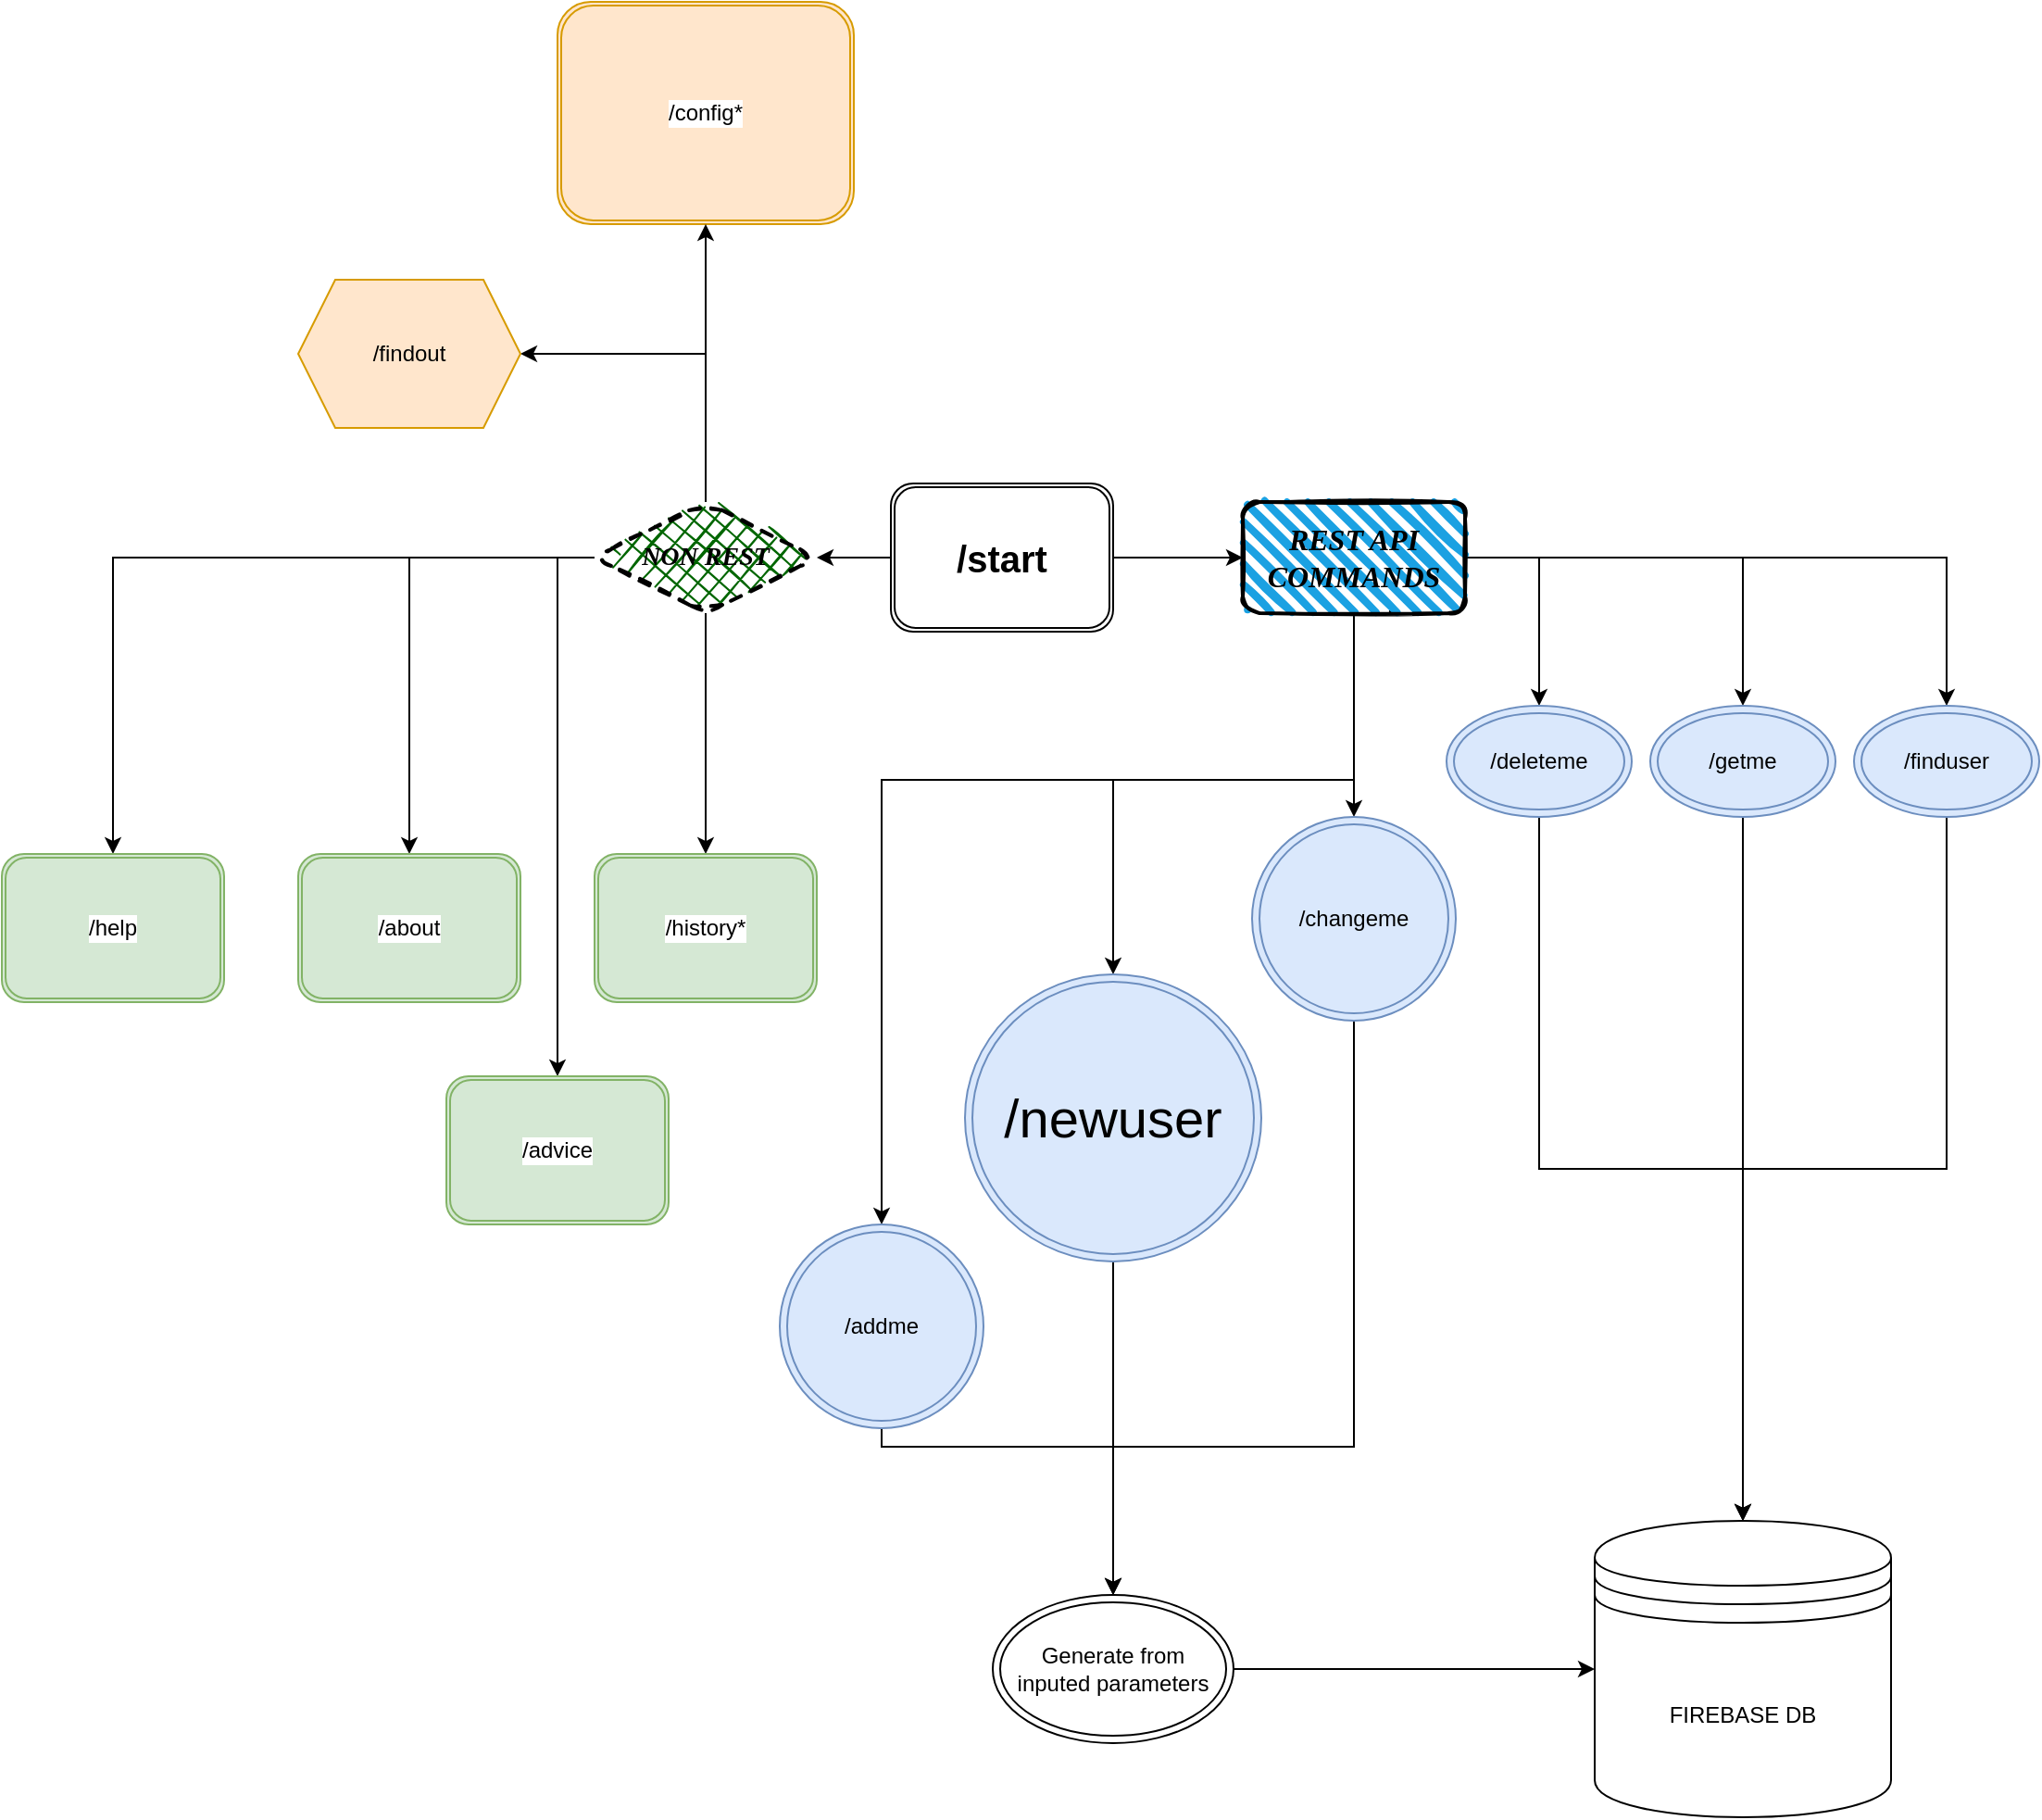 <mxfile version="24.3.1" type="github">
  <diagram name="Page-1" id="58cdce13-f638-feb5-8d6f-7d28b1aa9fa0">
    <mxGraphModel dx="1386" dy="1643" grid="1" gridSize="10" guides="1" tooltips="1" connect="1" arrows="1" fold="1" page="1" pageScale="1" pageWidth="1100" pageHeight="850" background="none" math="0" shadow="0">
      <root>
        <mxCell id="0" />
        <mxCell id="1" parent="0" />
        <mxCell id="HRhPoA2Pbg03ag5OgHdk-22" style="edgeStyle=orthogonalEdgeStyle;rounded=0;orthogonalLoop=1;jettySize=auto;html=1;entryX=0.5;entryY=0;entryDx=0;entryDy=0;exitX=0;exitY=0.5;exitDx=0;exitDy=0;" parent="1" source="HRhPoA2Pbg03ag5OgHdk-37" target="HRhPoA2Pbg03ag5OgHdk-24" edge="1">
          <mxGeometry relative="1" as="geometry">
            <mxPoint x="550" y="160" as="targetPoint" />
          </mxGeometry>
        </mxCell>
        <mxCell id="HRhPoA2Pbg03ag5OgHdk-26" style="edgeStyle=orthogonalEdgeStyle;rounded=0;orthogonalLoop=1;jettySize=auto;html=1;entryX=0.5;entryY=0;entryDx=0;entryDy=0;exitX=0;exitY=0.5;exitDx=0;exitDy=0;" parent="1" source="HRhPoA2Pbg03ag5OgHdk-37" target="HRhPoA2Pbg03ag5OgHdk-25" edge="1">
          <mxGeometry relative="1" as="geometry" />
        </mxCell>
        <mxCell id="HRhPoA2Pbg03ag5OgHdk-27" style="edgeStyle=orthogonalEdgeStyle;rounded=0;orthogonalLoop=1;jettySize=auto;html=1;entryX=0.5;entryY=0;entryDx=0;entryDy=0;exitX=0.5;exitY=1;exitDx=0;exitDy=0;" parent="1" source="HRhPoA2Pbg03ag5OgHdk-37" target="HRhPoA2Pbg03ag5OgHdk-28" edge="1">
          <mxGeometry relative="1" as="geometry">
            <mxPoint x="460" y="120" as="targetPoint" />
            <mxPoint x="390" y="130" as="sourcePoint" />
            <Array as="points">
              <mxPoint x="380" y="90" />
              <mxPoint x="380" y="90" />
            </Array>
          </mxGeometry>
        </mxCell>
        <mxCell id="HRhPoA2Pbg03ag5OgHdk-32" style="edgeStyle=orthogonalEdgeStyle;rounded=0;orthogonalLoop=1;jettySize=auto;html=1;entryX=0.5;entryY=0;entryDx=0;entryDy=0;exitX=0;exitY=0.5;exitDx=0;exitDy=0;" parent="1" source="HRhPoA2Pbg03ag5OgHdk-37" target="HRhPoA2Pbg03ag5OgHdk-31" edge="1">
          <mxGeometry relative="1" as="geometry">
            <Array as="points">
              <mxPoint x="300" y="40" />
            </Array>
          </mxGeometry>
        </mxCell>
        <mxCell id="HRhPoA2Pbg03ag5OgHdk-36" style="edgeStyle=orthogonalEdgeStyle;rounded=0;orthogonalLoop=1;jettySize=auto;html=1;" parent="1" source="HRhPoA2Pbg03ag5OgHdk-21" target="HRhPoA2Pbg03ag5OgHdk-35" edge="1">
          <mxGeometry relative="1" as="geometry" />
        </mxCell>
        <mxCell id="HRhPoA2Pbg03ag5OgHdk-38" style="edgeStyle=orthogonalEdgeStyle;rounded=0;orthogonalLoop=1;jettySize=auto;html=1;entryX=1;entryY=0.5;entryDx=0;entryDy=0;" parent="1" source="HRhPoA2Pbg03ag5OgHdk-21" target="HRhPoA2Pbg03ag5OgHdk-37" edge="1">
          <mxGeometry relative="1" as="geometry" />
        </mxCell>
        <mxCell id="HRhPoA2Pbg03ag5OgHdk-21" value="&lt;b&gt;&lt;font style=&quot;font-size: 20px;&quot;&gt;/start&lt;/font&gt;&lt;/b&gt;" style="shape=ext;double=1;rounded=1;whiteSpace=wrap;html=1;" parent="1" vertex="1">
          <mxGeometry x="480" width="120" height="80" as="geometry" />
        </mxCell>
        <mxCell id="HRhPoA2Pbg03ag5OgHdk-24" value="/help" style="shape=ext;double=1;rounded=1;whiteSpace=wrap;html=1;labelBackgroundColor=default;fillColor=#d5e8d4;strokeColor=#82b366;" parent="1" vertex="1">
          <mxGeometry y="200" width="120" height="80" as="geometry" />
        </mxCell>
        <mxCell id="HRhPoA2Pbg03ag5OgHdk-25" value="/about" style="shape=ext;double=1;rounded=1;whiteSpace=wrap;html=1;labelBackgroundColor=default;fillColor=#d5e8d4;strokeColor=#82b366;" parent="1" vertex="1">
          <mxGeometry x="160" y="200" width="120" height="80" as="geometry" />
        </mxCell>
        <mxCell id="HRhPoA2Pbg03ag5OgHdk-28" value="/history*" style="shape=ext;double=1;rounded=1;whiteSpace=wrap;html=1;labelBackgroundColor=default;fillColor=#d5e8d4;strokeColor=#82b366;" parent="1" vertex="1">
          <mxGeometry x="320" y="200" width="120" height="80" as="geometry" />
        </mxCell>
        <mxCell id="HRhPoA2Pbg03ag5OgHdk-29" value="/config*" style="shape=ext;double=1;rounded=1;whiteSpace=wrap;html=1;labelBackgroundColor=default;fillColor=#ffe6cc;strokeColor=#d79b00;" parent="1" vertex="1">
          <mxGeometry x="300" y="-260" width="160" height="120" as="geometry" />
        </mxCell>
        <mxCell id="HRhPoA2Pbg03ag5OgHdk-31" value="/advice" style="shape=ext;double=1;rounded=1;whiteSpace=wrap;html=1;labelBackgroundColor=default;fillColor=#d5e8d4;strokeColor=#82b366;" parent="1" vertex="1">
          <mxGeometry x="240" y="320" width="120" height="80" as="geometry" />
        </mxCell>
        <mxCell id="HRhPoA2Pbg03ag5OgHdk-40" style="edgeStyle=orthogonalEdgeStyle;rounded=0;orthogonalLoop=1;jettySize=auto;html=1;" parent="1" source="HRhPoA2Pbg03ag5OgHdk-35" target="HRhPoA2Pbg03ag5OgHdk-39" edge="1">
          <mxGeometry relative="1" as="geometry">
            <Array as="points">
              <mxPoint x="730" y="160" />
              <mxPoint x="600" y="160" />
            </Array>
          </mxGeometry>
        </mxCell>
        <mxCell id="HRhPoA2Pbg03ag5OgHdk-42" style="edgeStyle=orthogonalEdgeStyle;rounded=0;orthogonalLoop=1;jettySize=auto;html=1;exitX=1;exitY=0.5;exitDx=0;exitDy=0;" parent="1" source="HRhPoA2Pbg03ag5OgHdk-35" target="HRhPoA2Pbg03ag5OgHdk-41" edge="1">
          <mxGeometry relative="1" as="geometry" />
        </mxCell>
        <mxCell id="HRhPoA2Pbg03ag5OgHdk-44" style="edgeStyle=orthogonalEdgeStyle;rounded=0;orthogonalLoop=1;jettySize=auto;html=1;entryX=0.5;entryY=0;entryDx=0;entryDy=0;exitX=0.658;exitY=0.983;exitDx=0;exitDy=0;exitPerimeter=0;" parent="1" source="HRhPoA2Pbg03ag5OgHdk-35" target="HRhPoA2Pbg03ag5OgHdk-43" edge="1">
          <mxGeometry relative="1" as="geometry">
            <mxPoint x="770" y="90" as="sourcePoint" />
            <Array as="points">
              <mxPoint x="752" y="69" />
              <mxPoint x="752" y="70" />
              <mxPoint x="730" y="70" />
            </Array>
          </mxGeometry>
        </mxCell>
        <mxCell id="HRhPoA2Pbg03ag5OgHdk-46" style="edgeStyle=orthogonalEdgeStyle;rounded=0;orthogonalLoop=1;jettySize=auto;html=1;exitX=1;exitY=0.5;exitDx=0;exitDy=0;entryX=0.5;entryY=0;entryDx=0;entryDy=0;" parent="1" source="HRhPoA2Pbg03ag5OgHdk-35" target="HRhPoA2Pbg03ag5OgHdk-45" edge="1">
          <mxGeometry relative="1" as="geometry">
            <Array as="points">
              <mxPoint x="830" y="40" />
            </Array>
          </mxGeometry>
        </mxCell>
        <mxCell id="HRhPoA2Pbg03ag5OgHdk-49" style="edgeStyle=orthogonalEdgeStyle;rounded=0;orthogonalLoop=1;jettySize=auto;html=1;exitX=1;exitY=0.5;exitDx=0;exitDy=0;entryX=0.5;entryY=0;entryDx=0;entryDy=0;" parent="1" source="HRhPoA2Pbg03ag5OgHdk-35" target="HRhPoA2Pbg03ag5OgHdk-48" edge="1">
          <mxGeometry relative="1" as="geometry" />
        </mxCell>
        <mxCell id="FmF07j_0jMD2Qk6rRM8b-7" style="edgeStyle=orthogonalEdgeStyle;rounded=0;orthogonalLoop=1;jettySize=auto;html=1;entryX=0.5;entryY=0;entryDx=0;entryDy=0;" edge="1" parent="1" source="HRhPoA2Pbg03ag5OgHdk-35" target="FmF07j_0jMD2Qk6rRM8b-6">
          <mxGeometry relative="1" as="geometry">
            <Array as="points">
              <mxPoint x="730" y="160" />
              <mxPoint x="475" y="160" />
            </Array>
          </mxGeometry>
        </mxCell>
        <mxCell id="HRhPoA2Pbg03ag5OgHdk-35" value="&lt;b&gt;&lt;font face=&quot;Comic Sans MS&quot; style=&quot;font-size: 16px;&quot;&gt;&lt;i&gt;REST API COMMANDS&lt;/i&gt;&lt;/font&gt;&lt;/b&gt;" style="rounded=1;whiteSpace=wrap;html=1;strokeWidth=2;fillWeight=4;hachureGap=8;hachureAngle=45;fillColor=#1ba1e2;sketch=1;" parent="1" vertex="1">
          <mxGeometry x="670" y="10" width="120" height="60" as="geometry" />
        </mxCell>
        <mxCell id="FmF07j_0jMD2Qk6rRM8b-5" style="edgeStyle=orthogonalEdgeStyle;rounded=0;orthogonalLoop=1;jettySize=auto;html=1;entryX=1;entryY=0.5;entryDx=0;entryDy=0;" edge="1" parent="1" source="HRhPoA2Pbg03ag5OgHdk-37" target="ow_TPKmhT6C1VxMEzMr0-1">
          <mxGeometry relative="1" as="geometry">
            <Array as="points">
              <mxPoint x="380" y="-70" />
            </Array>
          </mxGeometry>
        </mxCell>
        <mxCell id="FmF07j_0jMD2Qk6rRM8b-11" style="edgeStyle=orthogonalEdgeStyle;rounded=0;orthogonalLoop=1;jettySize=auto;html=1;entryX=0.5;entryY=1;entryDx=0;entryDy=0;" edge="1" parent="1" source="HRhPoA2Pbg03ag5OgHdk-37" target="HRhPoA2Pbg03ag5OgHdk-29">
          <mxGeometry relative="1" as="geometry" />
        </mxCell>
        <mxCell id="HRhPoA2Pbg03ag5OgHdk-37" value="&lt;b&gt;&lt;i&gt;&lt;font style=&quot;font-size: 14px;&quot; face=&quot;Comic Sans MS&quot;&gt;NON REST&lt;/font&gt;&lt;/i&gt;&lt;/b&gt;" style="rhombus;whiteSpace=wrap;html=1;strokeWidth=2;fillWeight=-1;hachureGap=8;fillStyle=cross-hatch;fillColor=#006600;sketch=1;rounded=1;shadow=0;dashed=1;" parent="1" vertex="1">
          <mxGeometry x="320" y="10" width="120" height="60" as="geometry" />
        </mxCell>
        <mxCell id="FmF07j_0jMD2Qk6rRM8b-3" style="edgeStyle=orthogonalEdgeStyle;rounded=0;orthogonalLoop=1;jettySize=auto;html=1;entryX=0.5;entryY=0;entryDx=0;entryDy=0;" edge="1" parent="1" source="HRhPoA2Pbg03ag5OgHdk-39" target="HRhPoA2Pbg03ag5OgHdk-62">
          <mxGeometry relative="1" as="geometry" />
        </mxCell>
        <mxCell id="HRhPoA2Pbg03ag5OgHdk-39" value="/newuser" style="ellipse;shape=doubleEllipse;whiteSpace=wrap;html=1;fillColor=#dae8fc;strokeColor=#6c8ebf;fontSize=29;" parent="1" vertex="1">
          <mxGeometry x="520" y="265" width="160" height="155" as="geometry" />
        </mxCell>
        <mxCell id="HRhPoA2Pbg03ag5OgHdk-66" style="edgeStyle=orthogonalEdgeStyle;rounded=0;orthogonalLoop=1;jettySize=auto;html=1;entryX=0.5;entryY=0;entryDx=0;entryDy=0;" parent="1" source="HRhPoA2Pbg03ag5OgHdk-41" target="HRhPoA2Pbg03ag5OgHdk-58" edge="1">
          <mxGeometry relative="1" as="geometry" />
        </mxCell>
        <mxCell id="HRhPoA2Pbg03ag5OgHdk-41" value="/getme" style="ellipse;shape=doubleEllipse;whiteSpace=wrap;html=1;fillColor=#dae8fc;strokeColor=#6c8ebf;" parent="1" vertex="1">
          <mxGeometry x="890" y="120" width="100" height="60" as="geometry" />
        </mxCell>
        <mxCell id="FmF07j_0jMD2Qk6rRM8b-4" style="edgeStyle=orthogonalEdgeStyle;rounded=0;orthogonalLoop=1;jettySize=auto;html=1;entryX=0.5;entryY=0;entryDx=0;entryDy=0;" edge="1" parent="1" source="HRhPoA2Pbg03ag5OgHdk-43" target="HRhPoA2Pbg03ag5OgHdk-62">
          <mxGeometry relative="1" as="geometry">
            <Array as="points">
              <mxPoint x="730" y="520" />
              <mxPoint x="600" y="520" />
            </Array>
          </mxGeometry>
        </mxCell>
        <mxCell id="HRhPoA2Pbg03ag5OgHdk-43" value="/changeme" style="ellipse;shape=doubleEllipse;whiteSpace=wrap;html=1;fillColor=#dae8fc;strokeColor=#6c8ebf;" parent="1" vertex="1">
          <mxGeometry x="675" y="180" width="110" height="110" as="geometry" />
        </mxCell>
        <mxCell id="HRhPoA2Pbg03ag5OgHdk-64" style="edgeStyle=orthogonalEdgeStyle;rounded=0;orthogonalLoop=1;jettySize=auto;html=1;entryX=0.5;entryY=0;entryDx=0;entryDy=0;exitX=0.5;exitY=1;exitDx=0;exitDy=0;" parent="1" source="HRhPoA2Pbg03ag5OgHdk-45" target="HRhPoA2Pbg03ag5OgHdk-58" edge="1">
          <mxGeometry relative="1" as="geometry">
            <Array as="points">
              <mxPoint x="830" y="370" />
              <mxPoint x="940" y="370" />
            </Array>
          </mxGeometry>
        </mxCell>
        <mxCell id="HRhPoA2Pbg03ag5OgHdk-45" value="/deleteme" style="ellipse;shape=doubleEllipse;whiteSpace=wrap;html=1;fillColor=#dae8fc;strokeColor=#6c8ebf;" parent="1" vertex="1">
          <mxGeometry x="780" y="120" width="100" height="60" as="geometry" />
        </mxCell>
        <mxCell id="HRhPoA2Pbg03ag5OgHdk-67" style="edgeStyle=orthogonalEdgeStyle;rounded=0;orthogonalLoop=1;jettySize=auto;html=1;exitX=0.5;exitY=1;exitDx=0;exitDy=0;entryX=0.5;entryY=0;entryDx=0;entryDy=0;" parent="1" source="HRhPoA2Pbg03ag5OgHdk-48" edge="1" target="HRhPoA2Pbg03ag5OgHdk-58">
          <mxGeometry relative="1" as="geometry">
            <mxPoint x="1000" y="560" as="targetPoint" />
            <Array as="points">
              <mxPoint x="1050" y="370" />
              <mxPoint x="940" y="370" />
            </Array>
          </mxGeometry>
        </mxCell>
        <mxCell id="HRhPoA2Pbg03ag5OgHdk-48" value="/finduser" style="ellipse;shape=doubleEllipse;whiteSpace=wrap;html=1;fillColor=#dae8fc;strokeColor=#6c8ebf;" parent="1" vertex="1">
          <mxGeometry x="1000" y="120" width="100" height="60" as="geometry" />
        </mxCell>
        <mxCell id="HRhPoA2Pbg03ag5OgHdk-58" value="FIREBASE DB" style="shape=datastore;whiteSpace=wrap;html=1;direction=east;" parent="1" vertex="1">
          <mxGeometry x="860" y="560" width="160" height="160" as="geometry" />
        </mxCell>
        <mxCell id="FmF07j_0jMD2Qk6rRM8b-2" style="edgeStyle=orthogonalEdgeStyle;rounded=0;orthogonalLoop=1;jettySize=auto;html=1;" edge="1" parent="1" source="HRhPoA2Pbg03ag5OgHdk-62" target="HRhPoA2Pbg03ag5OgHdk-58">
          <mxGeometry relative="1" as="geometry" />
        </mxCell>
        <mxCell id="HRhPoA2Pbg03ag5OgHdk-62" value="&lt;font style=&quot;font-size: 12px;&quot;&gt;Generate from inputed parameters&lt;/font&gt;" style="ellipse;shape=doubleEllipse;whiteSpace=wrap;html=1;" parent="1" vertex="1">
          <mxGeometry x="535" y="600" width="130" height="80" as="geometry" />
        </mxCell>
        <mxCell id="ow_TPKmhT6C1VxMEzMr0-1" value="/findout" style="shape=hexagon;perimeter=hexagonPerimeter2;whiteSpace=wrap;html=1;fixedSize=1;fillColor=#ffe6cc;strokeColor=#d79b00;" parent="1" vertex="1">
          <mxGeometry x="160" y="-110" width="120" height="80" as="geometry" />
        </mxCell>
        <mxCell id="FmF07j_0jMD2Qk6rRM8b-9" style="edgeStyle=orthogonalEdgeStyle;rounded=0;orthogonalLoop=1;jettySize=auto;html=1;entryX=0.5;entryY=0;entryDx=0;entryDy=0;" edge="1" parent="1" source="FmF07j_0jMD2Qk6rRM8b-6" target="HRhPoA2Pbg03ag5OgHdk-62">
          <mxGeometry relative="1" as="geometry">
            <Array as="points">
              <mxPoint x="475" y="520" />
              <mxPoint x="600" y="520" />
            </Array>
          </mxGeometry>
        </mxCell>
        <mxCell id="FmF07j_0jMD2Qk6rRM8b-6" value="/addme" style="ellipse;shape=doubleEllipse;whiteSpace=wrap;html=1;fillColor=#dae8fc;strokeColor=#6c8ebf;" vertex="1" parent="1">
          <mxGeometry x="420" y="400" width="110" height="110" as="geometry" />
        </mxCell>
      </root>
    </mxGraphModel>
  </diagram>
</mxfile>
